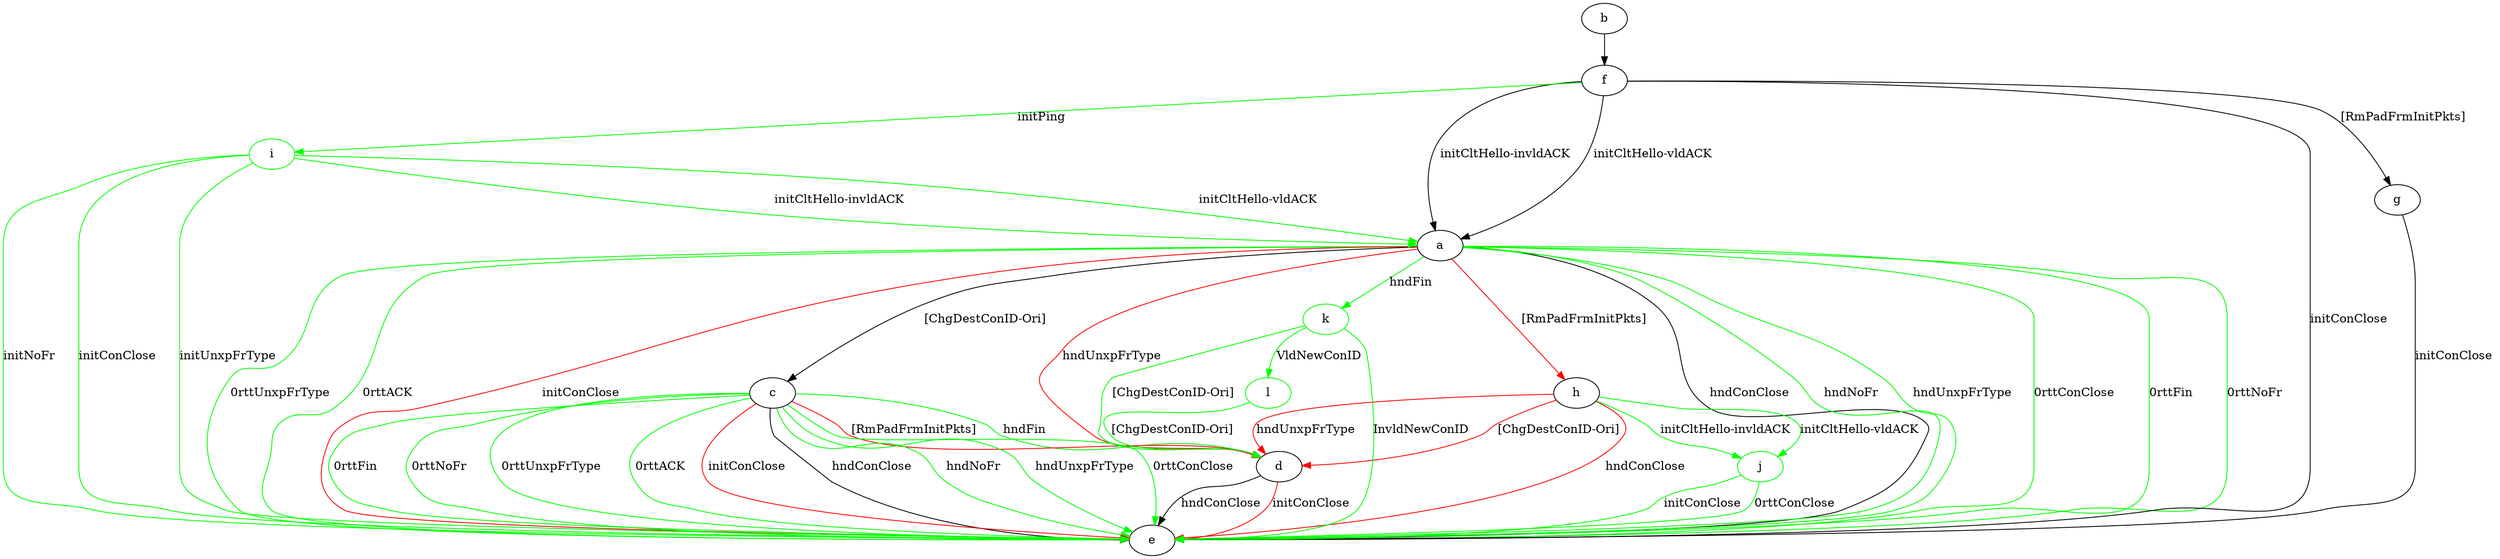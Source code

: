 digraph "" {
	a -> c	[key=0,
		label="[ChgDestConID-Ori] "];
	a -> d	[key=0,
		color=red,
		label="hndUnxpFrType "];
	a -> e	[key=0,
		label="hndConClose "];
	a -> e	[key=1,
		color=green,
		label="hndNoFr "];
	a -> e	[key=2,
		color=green,
		label="hndUnxpFrType "];
	a -> e	[key=3,
		color=green,
		label="0rttConClose "];
	a -> e	[key=4,
		color=green,
		label="0rttFin "];
	a -> e	[key=5,
		color=green,
		label="0rttNoFr "];
	a -> e	[key=6,
		color=green,
		label="0rttUnxpFrType "];
	a -> e	[key=7,
		color=green,
		label="0rttACK "];
	a -> e	[key=8,
		color=red,
		label="initConClose "];
	a -> h	[key=0,
		color=red,
		label="[RmPadFrmInitPkts] "];
	k	[color=green];
	a -> k	[key=0,
		color=green,
		label="hndFin "];
	b -> f	[key=0];
	c -> d	[key=0,
		color=green,
		label="hndFin "];
	c -> d	[key=1,
		color=red,
		label="[RmPadFrmInitPkts] "];
	c -> e	[key=0,
		label="hndConClose "];
	c -> e	[key=1,
		color=green,
		label="hndNoFr "];
	c -> e	[key=2,
		color=green,
		label="hndUnxpFrType "];
	c -> e	[key=3,
		color=green,
		label="0rttConClose "];
	c -> e	[key=4,
		color=green,
		label="0rttFin "];
	c -> e	[key=5,
		color=green,
		label="0rttNoFr "];
	c -> e	[key=6,
		color=green,
		label="0rttUnxpFrType "];
	c -> e	[key=7,
		color=green,
		label="0rttACK "];
	c -> e	[key=8,
		color=red,
		label="initConClose "];
	d -> e	[key=0,
		label="hndConClose "];
	d -> e	[key=1,
		color=red,
		label="initConClose "];
	f -> a	[key=0,
		label="initCltHello-vldACK "];
	f -> a	[key=1,
		label="initCltHello-invldACK "];
	f -> e	[key=0,
		label="initConClose "];
	f -> g	[key=0,
		label="[RmPadFrmInitPkts] "];
	i	[color=green];
	f -> i	[key=0,
		color=green,
		label="initPing "];
	g -> e	[key=0,
		label="initConClose "];
	h -> d	[key=0,
		color=red,
		label="hndUnxpFrType "];
	h -> d	[key=1,
		color=red,
		label="[ChgDestConID-Ori] "];
	h -> e	[key=0,
		color=red,
		label="hndConClose "];
	j	[color=green];
	h -> j	[key=0,
		color=green,
		label="initCltHello-vldACK "];
	h -> j	[key=1,
		color=green,
		label="initCltHello-invldACK "];
	i -> a	[key=0,
		color=green,
		label="initCltHello-vldACK "];
	i -> a	[key=1,
		color=green,
		label="initCltHello-invldACK "];
	i -> e	[key=0,
		color=green,
		label="initConClose "];
	i -> e	[key=1,
		color=green,
		label="initNoFr "];
	i -> e	[key=2,
		color=green,
		label="initUnxpFrType "];
	j -> e	[key=0,
		color=green,
		label="initConClose "];
	j -> e	[key=1,
		color=green,
		label="0rttConClose "];
	k -> d	[key=0,
		color=green,
		label="[ChgDestConID-Ori] "];
	k -> e	[key=0,
		color=green,
		label="InvldNewConID "];
	l	[color=green];
	k -> l	[key=0,
		color=green,
		label="VldNewConID "];
	l -> d	[key=0,
		color=green,
		label="[ChgDestConID-Ori] "];
}
